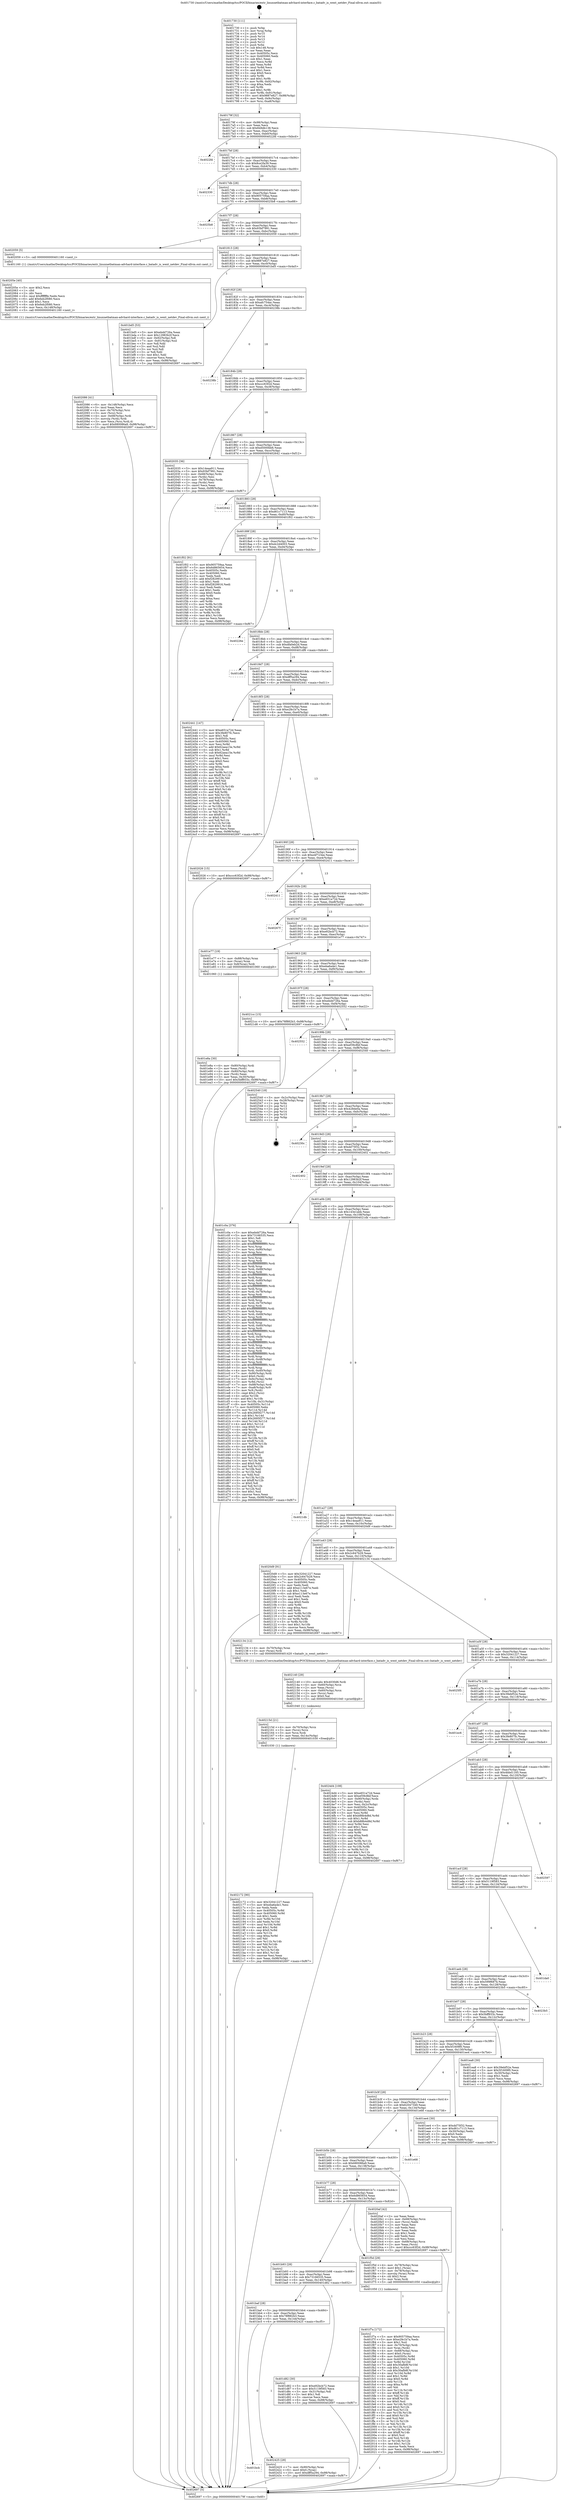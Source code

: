 digraph "0x401730" {
  label = "0x401730 (/mnt/c/Users/mathe/Desktop/tcc/POCII/binaries/extr_linuxnetbatman-advhard-interface.c_batadv_is_wext_netdev_Final-ollvm.out::main(0))"
  labelloc = "t"
  node[shape=record]

  Entry [label="",width=0.3,height=0.3,shape=circle,fillcolor=black,style=filled]
  "0x40179f" [label="{
     0x40179f [32]\l
     | [instrs]\l
     &nbsp;&nbsp;0x40179f \<+6\>: mov -0x98(%rbp),%eax\l
     &nbsp;&nbsp;0x4017a5 \<+2\>: mov %eax,%ecx\l
     &nbsp;&nbsp;0x4017a7 \<+6\>: sub $0x849db138,%ecx\l
     &nbsp;&nbsp;0x4017ad \<+6\>: mov %eax,-0xac(%rbp)\l
     &nbsp;&nbsp;0x4017b3 \<+6\>: mov %ecx,-0xb0(%rbp)\l
     &nbsp;&nbsp;0x4017b9 \<+6\>: je 00000000004022fd \<main+0xbcd\>\l
  }"]
  "0x4022fd" [label="{
     0x4022fd\l
  }", style=dashed]
  "0x4017bf" [label="{
     0x4017bf [28]\l
     | [instrs]\l
     &nbsp;&nbsp;0x4017bf \<+5\>: jmp 00000000004017c4 \<main+0x94\>\l
     &nbsp;&nbsp;0x4017c4 \<+6\>: mov -0xac(%rbp),%eax\l
     &nbsp;&nbsp;0x4017ca \<+5\>: sub $0x8ce2fa39,%eax\l
     &nbsp;&nbsp;0x4017cf \<+6\>: mov %eax,-0xb4(%rbp)\l
     &nbsp;&nbsp;0x4017d5 \<+6\>: je 0000000000402330 \<main+0xc00\>\l
  }"]
  Exit [label="",width=0.3,height=0.3,shape=circle,fillcolor=black,style=filled,peripheries=2]
  "0x402330" [label="{
     0x402330\l
  }", style=dashed]
  "0x4017db" [label="{
     0x4017db [28]\l
     | [instrs]\l
     &nbsp;&nbsp;0x4017db \<+5\>: jmp 00000000004017e0 \<main+0xb0\>\l
     &nbsp;&nbsp;0x4017e0 \<+6\>: mov -0xac(%rbp),%eax\l
     &nbsp;&nbsp;0x4017e6 \<+5\>: sub $0x905759aa,%eax\l
     &nbsp;&nbsp;0x4017eb \<+6\>: mov %eax,-0xb8(%rbp)\l
     &nbsp;&nbsp;0x4017f1 \<+6\>: je 00000000004025b8 \<main+0xe88\>\l
  }"]
  "0x401bcb" [label="{
     0x401bcb\l
  }", style=dashed]
  "0x4025b8" [label="{
     0x4025b8\l
  }", style=dashed]
  "0x4017f7" [label="{
     0x4017f7 [28]\l
     | [instrs]\l
     &nbsp;&nbsp;0x4017f7 \<+5\>: jmp 00000000004017fc \<main+0xcc\>\l
     &nbsp;&nbsp;0x4017fc \<+6\>: mov -0xac(%rbp),%eax\l
     &nbsp;&nbsp;0x401802 \<+5\>: sub $0x93bf7991,%eax\l
     &nbsp;&nbsp;0x401807 \<+6\>: mov %eax,-0xbc(%rbp)\l
     &nbsp;&nbsp;0x40180d \<+6\>: je 0000000000402059 \<main+0x929\>\l
  }"]
  "0x402425" [label="{
     0x402425 [28]\l
     | [instrs]\l
     &nbsp;&nbsp;0x402425 \<+7\>: mov -0x90(%rbp),%rax\l
     &nbsp;&nbsp;0x40242c \<+6\>: movl $0x0,(%rax)\l
     &nbsp;&nbsp;0x402432 \<+10\>: movl $0xdff5a294,-0x98(%rbp)\l
     &nbsp;&nbsp;0x40243c \<+5\>: jmp 0000000000402697 \<main+0xf67\>\l
  }"]
  "0x402059" [label="{
     0x402059 [5]\l
     | [instrs]\l
     &nbsp;&nbsp;0x402059 \<+5\>: call 0000000000401160 \<next_i\>\l
     | [calls]\l
     &nbsp;&nbsp;0x401160 \{1\} (/mnt/c/Users/mathe/Desktop/tcc/POCII/binaries/extr_linuxnetbatman-advhard-interface.c_batadv_is_wext_netdev_Final-ollvm.out::next_i)\l
  }"]
  "0x401813" [label="{
     0x401813 [28]\l
     | [instrs]\l
     &nbsp;&nbsp;0x401813 \<+5\>: jmp 0000000000401818 \<main+0xe8\>\l
     &nbsp;&nbsp;0x401818 \<+6\>: mov -0xac(%rbp),%eax\l
     &nbsp;&nbsp;0x40181e \<+5\>: sub $0x9887e827,%eax\l
     &nbsp;&nbsp;0x401823 \<+6\>: mov %eax,-0xc0(%rbp)\l
     &nbsp;&nbsp;0x401829 \<+6\>: je 0000000000401bd5 \<main+0x4a5\>\l
  }"]
  "0x402172" [label="{
     0x402172 [90]\l
     | [instrs]\l
     &nbsp;&nbsp;0x402172 \<+5\>: mov $0x32041227,%eax\l
     &nbsp;&nbsp;0x402177 \<+5\>: mov $0xeba6a4e1,%esi\l
     &nbsp;&nbsp;0x40217c \<+2\>: xor %edx,%edx\l
     &nbsp;&nbsp;0x40217e \<+8\>: mov 0x40505c,%r8d\l
     &nbsp;&nbsp;0x402186 \<+8\>: mov 0x405060,%r9d\l
     &nbsp;&nbsp;0x40218e \<+3\>: sub $0x1,%edx\l
     &nbsp;&nbsp;0x402191 \<+3\>: mov %r8d,%r10d\l
     &nbsp;&nbsp;0x402194 \<+3\>: add %edx,%r10d\l
     &nbsp;&nbsp;0x402197 \<+4\>: imul %r10d,%r8d\l
     &nbsp;&nbsp;0x40219b \<+4\>: and $0x1,%r8d\l
     &nbsp;&nbsp;0x40219f \<+4\>: cmp $0x0,%r8d\l
     &nbsp;&nbsp;0x4021a3 \<+4\>: sete %r11b\l
     &nbsp;&nbsp;0x4021a7 \<+4\>: cmp $0xa,%r9d\l
     &nbsp;&nbsp;0x4021ab \<+3\>: setl %bl\l
     &nbsp;&nbsp;0x4021ae \<+3\>: mov %r11b,%r14b\l
     &nbsp;&nbsp;0x4021b1 \<+3\>: and %bl,%r14b\l
     &nbsp;&nbsp;0x4021b4 \<+3\>: xor %bl,%r11b\l
     &nbsp;&nbsp;0x4021b7 \<+3\>: or %r11b,%r14b\l
     &nbsp;&nbsp;0x4021ba \<+4\>: test $0x1,%r14b\l
     &nbsp;&nbsp;0x4021be \<+3\>: cmovne %esi,%eax\l
     &nbsp;&nbsp;0x4021c1 \<+6\>: mov %eax,-0x98(%rbp)\l
     &nbsp;&nbsp;0x4021c7 \<+5\>: jmp 0000000000402697 \<main+0xf67\>\l
  }"]
  "0x401bd5" [label="{
     0x401bd5 [53]\l
     | [instrs]\l
     &nbsp;&nbsp;0x401bd5 \<+5\>: mov $0xebdd726a,%eax\l
     &nbsp;&nbsp;0x401bda \<+5\>: mov $0x12983b2f,%ecx\l
     &nbsp;&nbsp;0x401bdf \<+6\>: mov -0x92(%rbp),%dl\l
     &nbsp;&nbsp;0x401be5 \<+7\>: mov -0x91(%rbp),%sil\l
     &nbsp;&nbsp;0x401bec \<+3\>: mov %dl,%dil\l
     &nbsp;&nbsp;0x401bef \<+3\>: and %sil,%dil\l
     &nbsp;&nbsp;0x401bf2 \<+3\>: xor %sil,%dl\l
     &nbsp;&nbsp;0x401bf5 \<+3\>: or %dl,%dil\l
     &nbsp;&nbsp;0x401bf8 \<+4\>: test $0x1,%dil\l
     &nbsp;&nbsp;0x401bfc \<+3\>: cmovne %ecx,%eax\l
     &nbsp;&nbsp;0x401bff \<+6\>: mov %eax,-0x98(%rbp)\l
     &nbsp;&nbsp;0x401c05 \<+5\>: jmp 0000000000402697 \<main+0xf67\>\l
  }"]
  "0x40182f" [label="{
     0x40182f [28]\l
     | [instrs]\l
     &nbsp;&nbsp;0x40182f \<+5\>: jmp 0000000000401834 \<main+0x104\>\l
     &nbsp;&nbsp;0x401834 \<+6\>: mov -0xac(%rbp),%eax\l
     &nbsp;&nbsp;0x40183a \<+5\>: sub $0xafc754ac,%eax\l
     &nbsp;&nbsp;0x40183f \<+6\>: mov %eax,-0xc4(%rbp)\l
     &nbsp;&nbsp;0x401845 \<+6\>: je 000000000040238b \<main+0xc5b\>\l
  }"]
  "0x402697" [label="{
     0x402697 [5]\l
     | [instrs]\l
     &nbsp;&nbsp;0x402697 \<+5\>: jmp 000000000040179f \<main+0x6f\>\l
  }"]
  "0x401730" [label="{
     0x401730 [111]\l
     | [instrs]\l
     &nbsp;&nbsp;0x401730 \<+1\>: push %rbp\l
     &nbsp;&nbsp;0x401731 \<+3\>: mov %rsp,%rbp\l
     &nbsp;&nbsp;0x401734 \<+2\>: push %r15\l
     &nbsp;&nbsp;0x401736 \<+2\>: push %r14\l
     &nbsp;&nbsp;0x401738 \<+2\>: push %r13\l
     &nbsp;&nbsp;0x40173a \<+2\>: push %r12\l
     &nbsp;&nbsp;0x40173c \<+1\>: push %rbx\l
     &nbsp;&nbsp;0x40173d \<+7\>: sub $0x148,%rsp\l
     &nbsp;&nbsp;0x401744 \<+2\>: xor %eax,%eax\l
     &nbsp;&nbsp;0x401746 \<+7\>: mov 0x40505c,%ecx\l
     &nbsp;&nbsp;0x40174d \<+7\>: mov 0x405060,%edx\l
     &nbsp;&nbsp;0x401754 \<+3\>: sub $0x1,%eax\l
     &nbsp;&nbsp;0x401757 \<+3\>: mov %ecx,%r8d\l
     &nbsp;&nbsp;0x40175a \<+3\>: add %eax,%r8d\l
     &nbsp;&nbsp;0x40175d \<+4\>: imul %r8d,%ecx\l
     &nbsp;&nbsp;0x401761 \<+3\>: and $0x1,%ecx\l
     &nbsp;&nbsp;0x401764 \<+3\>: cmp $0x0,%ecx\l
     &nbsp;&nbsp;0x401767 \<+4\>: sete %r9b\l
     &nbsp;&nbsp;0x40176b \<+4\>: and $0x1,%r9b\l
     &nbsp;&nbsp;0x40176f \<+7\>: mov %r9b,-0x92(%rbp)\l
     &nbsp;&nbsp;0x401776 \<+3\>: cmp $0xa,%edx\l
     &nbsp;&nbsp;0x401779 \<+4\>: setl %r9b\l
     &nbsp;&nbsp;0x40177d \<+4\>: and $0x1,%r9b\l
     &nbsp;&nbsp;0x401781 \<+7\>: mov %r9b,-0x91(%rbp)\l
     &nbsp;&nbsp;0x401788 \<+10\>: movl $0x9887e827,-0x98(%rbp)\l
     &nbsp;&nbsp;0x401792 \<+6\>: mov %edi,-0x9c(%rbp)\l
     &nbsp;&nbsp;0x401798 \<+7\>: mov %rsi,-0xa8(%rbp)\l
  }"]
  "0x40215d" [label="{
     0x40215d [21]\l
     | [instrs]\l
     &nbsp;&nbsp;0x40215d \<+4\>: mov -0x70(%rbp),%rcx\l
     &nbsp;&nbsp;0x402161 \<+3\>: mov (%rcx),%rcx\l
     &nbsp;&nbsp;0x402164 \<+3\>: mov %rcx,%rdi\l
     &nbsp;&nbsp;0x402167 \<+6\>: mov %eax,-0x14c(%rbp)\l
     &nbsp;&nbsp;0x40216d \<+5\>: call 0000000000401030 \<free@plt\>\l
     | [calls]\l
     &nbsp;&nbsp;0x401030 \{1\} (unknown)\l
  }"]
  "0x40238b" [label="{
     0x40238b\l
  }", style=dashed]
  "0x40184b" [label="{
     0x40184b [28]\l
     | [instrs]\l
     &nbsp;&nbsp;0x40184b \<+5\>: jmp 0000000000401850 \<main+0x120\>\l
     &nbsp;&nbsp;0x401850 \<+6\>: mov -0xac(%rbp),%eax\l
     &nbsp;&nbsp;0x401856 \<+5\>: sub $0xccc63f2d,%eax\l
     &nbsp;&nbsp;0x40185b \<+6\>: mov %eax,-0xc8(%rbp)\l
     &nbsp;&nbsp;0x401861 \<+6\>: je 0000000000402035 \<main+0x905\>\l
  }"]
  "0x402140" [label="{
     0x402140 [29]\l
     | [instrs]\l
     &nbsp;&nbsp;0x402140 \<+10\>: movabs $0x4030d6,%rdi\l
     &nbsp;&nbsp;0x40214a \<+4\>: mov -0x60(%rbp),%rcx\l
     &nbsp;&nbsp;0x40214e \<+2\>: mov %eax,(%rcx)\l
     &nbsp;&nbsp;0x402150 \<+4\>: mov -0x60(%rbp),%rcx\l
     &nbsp;&nbsp;0x402154 \<+2\>: mov (%rcx),%esi\l
     &nbsp;&nbsp;0x402156 \<+2\>: mov $0x0,%al\l
     &nbsp;&nbsp;0x402158 \<+5\>: call 0000000000401040 \<printf@plt\>\l
     | [calls]\l
     &nbsp;&nbsp;0x401040 \{1\} (unknown)\l
  }"]
  "0x402035" [label="{
     0x402035 [36]\l
     | [instrs]\l
     &nbsp;&nbsp;0x402035 \<+5\>: mov $0x14eaa911,%eax\l
     &nbsp;&nbsp;0x40203a \<+5\>: mov $0x93bf7991,%ecx\l
     &nbsp;&nbsp;0x40203f \<+4\>: mov -0x68(%rbp),%rdx\l
     &nbsp;&nbsp;0x402043 \<+2\>: mov (%rdx),%esi\l
     &nbsp;&nbsp;0x402045 \<+4\>: mov -0x78(%rbp),%rdx\l
     &nbsp;&nbsp;0x402049 \<+2\>: cmp (%rdx),%esi\l
     &nbsp;&nbsp;0x40204b \<+3\>: cmovl %ecx,%eax\l
     &nbsp;&nbsp;0x40204e \<+6\>: mov %eax,-0x98(%rbp)\l
     &nbsp;&nbsp;0x402054 \<+5\>: jmp 0000000000402697 \<main+0xf67\>\l
  }"]
  "0x401867" [label="{
     0x401867 [28]\l
     | [instrs]\l
     &nbsp;&nbsp;0x401867 \<+5\>: jmp 000000000040186c \<main+0x13c\>\l
     &nbsp;&nbsp;0x40186c \<+6\>: mov -0xac(%rbp),%eax\l
     &nbsp;&nbsp;0x401872 \<+5\>: sub $0xd5000bb6,%eax\l
     &nbsp;&nbsp;0x401877 \<+6\>: mov %eax,-0xcc(%rbp)\l
     &nbsp;&nbsp;0x40187d \<+6\>: je 0000000000402642 \<main+0xf12\>\l
  }"]
  "0x402086" [label="{
     0x402086 [41]\l
     | [instrs]\l
     &nbsp;&nbsp;0x402086 \<+6\>: mov -0x148(%rbp),%ecx\l
     &nbsp;&nbsp;0x40208c \<+3\>: imul %eax,%ecx\l
     &nbsp;&nbsp;0x40208f \<+4\>: mov -0x70(%rbp),%rsi\l
     &nbsp;&nbsp;0x402093 \<+3\>: mov (%rsi),%rsi\l
     &nbsp;&nbsp;0x402096 \<+4\>: mov -0x68(%rbp),%rdi\l
     &nbsp;&nbsp;0x40209a \<+3\>: movslq (%rdi),%rdi\l
     &nbsp;&nbsp;0x40209d \<+3\>: mov %ecx,(%rsi,%rdi,4)\l
     &nbsp;&nbsp;0x4020a0 \<+10\>: movl $0x680086a9,-0x98(%rbp)\l
     &nbsp;&nbsp;0x4020aa \<+5\>: jmp 0000000000402697 \<main+0xf67\>\l
  }"]
  "0x402642" [label="{
     0x402642\l
  }", style=dashed]
  "0x401883" [label="{
     0x401883 [28]\l
     | [instrs]\l
     &nbsp;&nbsp;0x401883 \<+5\>: jmp 0000000000401888 \<main+0x158\>\l
     &nbsp;&nbsp;0x401888 \<+6\>: mov -0xac(%rbp),%eax\l
     &nbsp;&nbsp;0x40188e \<+5\>: sub $0xd61c7113,%eax\l
     &nbsp;&nbsp;0x401893 \<+6\>: mov %eax,-0xd0(%rbp)\l
     &nbsp;&nbsp;0x401899 \<+6\>: je 0000000000401f02 \<main+0x7d2\>\l
  }"]
  "0x40205e" [label="{
     0x40205e [40]\l
     | [instrs]\l
     &nbsp;&nbsp;0x40205e \<+5\>: mov $0x2,%ecx\l
     &nbsp;&nbsp;0x402063 \<+1\>: cltd\l
     &nbsp;&nbsp;0x402064 \<+2\>: idiv %ecx\l
     &nbsp;&nbsp;0x402066 \<+6\>: imul $0xfffffffe,%edx,%ecx\l
     &nbsp;&nbsp;0x40206c \<+6\>: add $0x6eb2f080,%ecx\l
     &nbsp;&nbsp;0x402072 \<+3\>: add $0x1,%ecx\l
     &nbsp;&nbsp;0x402075 \<+6\>: sub $0x6eb2f080,%ecx\l
     &nbsp;&nbsp;0x40207b \<+6\>: mov %ecx,-0x148(%rbp)\l
     &nbsp;&nbsp;0x402081 \<+5\>: call 0000000000401160 \<next_i\>\l
     | [calls]\l
     &nbsp;&nbsp;0x401160 \{1\} (/mnt/c/Users/mathe/Desktop/tcc/POCII/binaries/extr_linuxnetbatman-advhard-interface.c_batadv_is_wext_netdev_Final-ollvm.out::next_i)\l
  }"]
  "0x401f02" [label="{
     0x401f02 [91]\l
     | [instrs]\l
     &nbsp;&nbsp;0x401f02 \<+5\>: mov $0x905759aa,%eax\l
     &nbsp;&nbsp;0x401f07 \<+5\>: mov $0x6d865654,%ecx\l
     &nbsp;&nbsp;0x401f0c \<+7\>: mov 0x40505c,%edx\l
     &nbsp;&nbsp;0x401f13 \<+7\>: mov 0x405060,%esi\l
     &nbsp;&nbsp;0x401f1a \<+2\>: mov %edx,%edi\l
     &nbsp;&nbsp;0x401f1c \<+6\>: add $0xf2829916,%edi\l
     &nbsp;&nbsp;0x401f22 \<+3\>: sub $0x1,%edi\l
     &nbsp;&nbsp;0x401f25 \<+6\>: sub $0xf2829916,%edi\l
     &nbsp;&nbsp;0x401f2b \<+3\>: imul %edi,%edx\l
     &nbsp;&nbsp;0x401f2e \<+3\>: and $0x1,%edx\l
     &nbsp;&nbsp;0x401f31 \<+3\>: cmp $0x0,%edx\l
     &nbsp;&nbsp;0x401f34 \<+4\>: sete %r8b\l
     &nbsp;&nbsp;0x401f38 \<+3\>: cmp $0xa,%esi\l
     &nbsp;&nbsp;0x401f3b \<+4\>: setl %r9b\l
     &nbsp;&nbsp;0x401f3f \<+3\>: mov %r8b,%r10b\l
     &nbsp;&nbsp;0x401f42 \<+3\>: and %r9b,%r10b\l
     &nbsp;&nbsp;0x401f45 \<+3\>: xor %r9b,%r8b\l
     &nbsp;&nbsp;0x401f48 \<+3\>: or %r8b,%r10b\l
     &nbsp;&nbsp;0x401f4b \<+4\>: test $0x1,%r10b\l
     &nbsp;&nbsp;0x401f4f \<+3\>: cmovne %ecx,%eax\l
     &nbsp;&nbsp;0x401f52 \<+6\>: mov %eax,-0x98(%rbp)\l
     &nbsp;&nbsp;0x401f58 \<+5\>: jmp 0000000000402697 \<main+0xf67\>\l
  }"]
  "0x40189f" [label="{
     0x40189f [28]\l
     | [instrs]\l
     &nbsp;&nbsp;0x40189f \<+5\>: jmp 00000000004018a4 \<main+0x174\>\l
     &nbsp;&nbsp;0x4018a4 \<+6\>: mov -0xac(%rbp),%eax\l
     &nbsp;&nbsp;0x4018aa \<+5\>: sub $0xdc2d4003,%eax\l
     &nbsp;&nbsp;0x4018af \<+6\>: mov %eax,-0xd4(%rbp)\l
     &nbsp;&nbsp;0x4018b5 \<+6\>: je 000000000040226e \<main+0xb3e\>\l
  }"]
  "0x401f7a" [label="{
     0x401f7a [172]\l
     | [instrs]\l
     &nbsp;&nbsp;0x401f7a \<+5\>: mov $0x905759aa,%ecx\l
     &nbsp;&nbsp;0x401f7f \<+5\>: mov $0xe2fe1b7a,%edx\l
     &nbsp;&nbsp;0x401f84 \<+3\>: mov $0x1,%sil\l
     &nbsp;&nbsp;0x401f87 \<+4\>: mov -0x70(%rbp),%rdi\l
     &nbsp;&nbsp;0x401f8b \<+3\>: mov %rax,(%rdi)\l
     &nbsp;&nbsp;0x401f8e \<+4\>: mov -0x68(%rbp),%rax\l
     &nbsp;&nbsp;0x401f92 \<+6\>: movl $0x0,(%rax)\l
     &nbsp;&nbsp;0x401f98 \<+8\>: mov 0x40505c,%r8d\l
     &nbsp;&nbsp;0x401fa0 \<+8\>: mov 0x405060,%r9d\l
     &nbsp;&nbsp;0x401fa8 \<+3\>: mov %r8d,%r10d\l
     &nbsp;&nbsp;0x401fab \<+7\>: add $0x30afb8f,%r10d\l
     &nbsp;&nbsp;0x401fb2 \<+4\>: sub $0x1,%r10d\l
     &nbsp;&nbsp;0x401fb6 \<+7\>: sub $0x30afb8f,%r10d\l
     &nbsp;&nbsp;0x401fbd \<+4\>: imul %r10d,%r8d\l
     &nbsp;&nbsp;0x401fc1 \<+4\>: and $0x1,%r8d\l
     &nbsp;&nbsp;0x401fc5 \<+4\>: cmp $0x0,%r8d\l
     &nbsp;&nbsp;0x401fc9 \<+4\>: sete %r11b\l
     &nbsp;&nbsp;0x401fcd \<+4\>: cmp $0xa,%r9d\l
     &nbsp;&nbsp;0x401fd1 \<+3\>: setl %bl\l
     &nbsp;&nbsp;0x401fd4 \<+3\>: mov %r11b,%r14b\l
     &nbsp;&nbsp;0x401fd7 \<+4\>: xor $0xff,%r14b\l
     &nbsp;&nbsp;0x401fdb \<+3\>: mov %bl,%r15b\l
     &nbsp;&nbsp;0x401fde \<+4\>: xor $0xff,%r15b\l
     &nbsp;&nbsp;0x401fe2 \<+4\>: xor $0x0,%sil\l
     &nbsp;&nbsp;0x401fe6 \<+3\>: mov %r14b,%r12b\l
     &nbsp;&nbsp;0x401fe9 \<+4\>: and $0x0,%r12b\l
     &nbsp;&nbsp;0x401fed \<+3\>: and %sil,%r11b\l
     &nbsp;&nbsp;0x401ff0 \<+3\>: mov %r15b,%r13b\l
     &nbsp;&nbsp;0x401ff3 \<+4\>: and $0x0,%r13b\l
     &nbsp;&nbsp;0x401ff7 \<+3\>: and %sil,%bl\l
     &nbsp;&nbsp;0x401ffa \<+3\>: or %r11b,%r12b\l
     &nbsp;&nbsp;0x401ffd \<+3\>: or %bl,%r13b\l
     &nbsp;&nbsp;0x402000 \<+3\>: xor %r13b,%r12b\l
     &nbsp;&nbsp;0x402003 \<+3\>: or %r15b,%r14b\l
     &nbsp;&nbsp;0x402006 \<+4\>: xor $0xff,%r14b\l
     &nbsp;&nbsp;0x40200a \<+4\>: or $0x0,%sil\l
     &nbsp;&nbsp;0x40200e \<+3\>: and %sil,%r14b\l
     &nbsp;&nbsp;0x402011 \<+3\>: or %r14b,%r12b\l
     &nbsp;&nbsp;0x402014 \<+4\>: test $0x1,%r12b\l
     &nbsp;&nbsp;0x402018 \<+3\>: cmovne %edx,%ecx\l
     &nbsp;&nbsp;0x40201b \<+6\>: mov %ecx,-0x98(%rbp)\l
     &nbsp;&nbsp;0x402021 \<+5\>: jmp 0000000000402697 \<main+0xf67\>\l
  }"]
  "0x40226e" [label="{
     0x40226e\l
  }", style=dashed]
  "0x4018bb" [label="{
     0x4018bb [28]\l
     | [instrs]\l
     &nbsp;&nbsp;0x4018bb \<+5\>: jmp 00000000004018c0 \<main+0x190\>\l
     &nbsp;&nbsp;0x4018c0 \<+6\>: mov -0xac(%rbp),%eax\l
     &nbsp;&nbsp;0x4018c6 \<+5\>: sub $0xdfa0eb2d,%eax\l
     &nbsp;&nbsp;0x4018cb \<+6\>: mov %eax,-0xd8(%rbp)\l
     &nbsp;&nbsp;0x4018d1 \<+6\>: je 0000000000401df6 \<main+0x6c6\>\l
  }"]
  "0x401e8a" [label="{
     0x401e8a [30]\l
     | [instrs]\l
     &nbsp;&nbsp;0x401e8a \<+4\>: mov -0x80(%rbp),%rdi\l
     &nbsp;&nbsp;0x401e8e \<+2\>: mov %eax,(%rdi)\l
     &nbsp;&nbsp;0x401e90 \<+4\>: mov -0x80(%rbp),%rdi\l
     &nbsp;&nbsp;0x401e94 \<+2\>: mov (%rdi),%eax\l
     &nbsp;&nbsp;0x401e96 \<+3\>: mov %eax,-0x30(%rbp)\l
     &nbsp;&nbsp;0x401e99 \<+10\>: movl $0x5bff933c,-0x98(%rbp)\l
     &nbsp;&nbsp;0x401ea3 \<+5\>: jmp 0000000000402697 \<main+0xf67\>\l
  }"]
  "0x401df6" [label="{
     0x401df6\l
  }", style=dashed]
  "0x4018d7" [label="{
     0x4018d7 [28]\l
     | [instrs]\l
     &nbsp;&nbsp;0x4018d7 \<+5\>: jmp 00000000004018dc \<main+0x1ac\>\l
     &nbsp;&nbsp;0x4018dc \<+6\>: mov -0xac(%rbp),%eax\l
     &nbsp;&nbsp;0x4018e2 \<+5\>: sub $0xdff5a294,%eax\l
     &nbsp;&nbsp;0x4018e7 \<+6\>: mov %eax,-0xdc(%rbp)\l
     &nbsp;&nbsp;0x4018ed \<+6\>: je 0000000000402441 \<main+0xd11\>\l
  }"]
  "0x401baf" [label="{
     0x401baf [28]\l
     | [instrs]\l
     &nbsp;&nbsp;0x401baf \<+5\>: jmp 0000000000401bb4 \<main+0x484\>\l
     &nbsp;&nbsp;0x401bb4 \<+6\>: mov -0xac(%rbp),%eax\l
     &nbsp;&nbsp;0x401bba \<+5\>: sub $0x78f882b3,%eax\l
     &nbsp;&nbsp;0x401bbf \<+6\>: mov %eax,-0x144(%rbp)\l
     &nbsp;&nbsp;0x401bc5 \<+6\>: je 0000000000402425 \<main+0xcf5\>\l
  }"]
  "0x402441" [label="{
     0x402441 [147]\l
     | [instrs]\l
     &nbsp;&nbsp;0x402441 \<+5\>: mov $0xe651a72d,%eax\l
     &nbsp;&nbsp;0x402446 \<+5\>: mov $0x3fe807fc,%ecx\l
     &nbsp;&nbsp;0x40244b \<+2\>: mov $0x1,%dl\l
     &nbsp;&nbsp;0x40244d \<+7\>: mov 0x40505c,%esi\l
     &nbsp;&nbsp;0x402454 \<+7\>: mov 0x405060,%edi\l
     &nbsp;&nbsp;0x40245b \<+3\>: mov %esi,%r8d\l
     &nbsp;&nbsp;0x40245e \<+7\>: add $0x62aea15e,%r8d\l
     &nbsp;&nbsp;0x402465 \<+4\>: sub $0x1,%r8d\l
     &nbsp;&nbsp;0x402469 \<+7\>: sub $0x62aea15e,%r8d\l
     &nbsp;&nbsp;0x402470 \<+4\>: imul %r8d,%esi\l
     &nbsp;&nbsp;0x402474 \<+3\>: and $0x1,%esi\l
     &nbsp;&nbsp;0x402477 \<+3\>: cmp $0x0,%esi\l
     &nbsp;&nbsp;0x40247a \<+4\>: sete %r9b\l
     &nbsp;&nbsp;0x40247e \<+3\>: cmp $0xa,%edi\l
     &nbsp;&nbsp;0x402481 \<+4\>: setl %r10b\l
     &nbsp;&nbsp;0x402485 \<+3\>: mov %r9b,%r11b\l
     &nbsp;&nbsp;0x402488 \<+4\>: xor $0xff,%r11b\l
     &nbsp;&nbsp;0x40248c \<+3\>: mov %r10b,%bl\l
     &nbsp;&nbsp;0x40248f \<+3\>: xor $0xff,%bl\l
     &nbsp;&nbsp;0x402492 \<+3\>: xor $0x0,%dl\l
     &nbsp;&nbsp;0x402495 \<+3\>: mov %r11b,%r14b\l
     &nbsp;&nbsp;0x402498 \<+4\>: and $0x0,%r14b\l
     &nbsp;&nbsp;0x40249c \<+3\>: and %dl,%r9b\l
     &nbsp;&nbsp;0x40249f \<+3\>: mov %bl,%r15b\l
     &nbsp;&nbsp;0x4024a2 \<+4\>: and $0x0,%r15b\l
     &nbsp;&nbsp;0x4024a6 \<+3\>: and %dl,%r10b\l
     &nbsp;&nbsp;0x4024a9 \<+3\>: or %r9b,%r14b\l
     &nbsp;&nbsp;0x4024ac \<+3\>: or %r10b,%r15b\l
     &nbsp;&nbsp;0x4024af \<+3\>: xor %r15b,%r14b\l
     &nbsp;&nbsp;0x4024b2 \<+3\>: or %bl,%r11b\l
     &nbsp;&nbsp;0x4024b5 \<+4\>: xor $0xff,%r11b\l
     &nbsp;&nbsp;0x4024b9 \<+3\>: or $0x0,%dl\l
     &nbsp;&nbsp;0x4024bc \<+3\>: and %dl,%r11b\l
     &nbsp;&nbsp;0x4024bf \<+3\>: or %r11b,%r14b\l
     &nbsp;&nbsp;0x4024c2 \<+4\>: test $0x1,%r14b\l
     &nbsp;&nbsp;0x4024c6 \<+3\>: cmovne %ecx,%eax\l
     &nbsp;&nbsp;0x4024c9 \<+6\>: mov %eax,-0x98(%rbp)\l
     &nbsp;&nbsp;0x4024cf \<+5\>: jmp 0000000000402697 \<main+0xf67\>\l
  }"]
  "0x4018f3" [label="{
     0x4018f3 [28]\l
     | [instrs]\l
     &nbsp;&nbsp;0x4018f3 \<+5\>: jmp 00000000004018f8 \<main+0x1c8\>\l
     &nbsp;&nbsp;0x4018f8 \<+6\>: mov -0xac(%rbp),%eax\l
     &nbsp;&nbsp;0x4018fe \<+5\>: sub $0xe2fe1b7a,%eax\l
     &nbsp;&nbsp;0x401903 \<+6\>: mov %eax,-0xe0(%rbp)\l
     &nbsp;&nbsp;0x401909 \<+6\>: je 0000000000402026 \<main+0x8f6\>\l
  }"]
  "0x401d82" [label="{
     0x401d82 [30]\l
     | [instrs]\l
     &nbsp;&nbsp;0x401d82 \<+5\>: mov $0xe92bcb72,%eax\l
     &nbsp;&nbsp;0x401d87 \<+5\>: mov $0x5119f583,%ecx\l
     &nbsp;&nbsp;0x401d8c \<+3\>: mov -0x31(%rbp),%dl\l
     &nbsp;&nbsp;0x401d8f \<+3\>: test $0x1,%dl\l
     &nbsp;&nbsp;0x401d92 \<+3\>: cmovne %ecx,%eax\l
     &nbsp;&nbsp;0x401d95 \<+6\>: mov %eax,-0x98(%rbp)\l
     &nbsp;&nbsp;0x401d9b \<+5\>: jmp 0000000000402697 \<main+0xf67\>\l
  }"]
  "0x402026" [label="{
     0x402026 [15]\l
     | [instrs]\l
     &nbsp;&nbsp;0x402026 \<+10\>: movl $0xccc63f2d,-0x98(%rbp)\l
     &nbsp;&nbsp;0x402030 \<+5\>: jmp 0000000000402697 \<main+0xf67\>\l
  }"]
  "0x40190f" [label="{
     0x40190f [28]\l
     | [instrs]\l
     &nbsp;&nbsp;0x40190f \<+5\>: jmp 0000000000401914 \<main+0x1e4\>\l
     &nbsp;&nbsp;0x401914 \<+6\>: mov -0xac(%rbp),%eax\l
     &nbsp;&nbsp;0x40191a \<+5\>: sub $0xe4f723ee,%eax\l
     &nbsp;&nbsp;0x40191f \<+6\>: mov %eax,-0xe4(%rbp)\l
     &nbsp;&nbsp;0x401925 \<+6\>: je 0000000000402411 \<main+0xce1\>\l
  }"]
  "0x401b93" [label="{
     0x401b93 [28]\l
     | [instrs]\l
     &nbsp;&nbsp;0x401b93 \<+5\>: jmp 0000000000401b98 \<main+0x468\>\l
     &nbsp;&nbsp;0x401b98 \<+6\>: mov -0xac(%rbp),%eax\l
     &nbsp;&nbsp;0x401b9e \<+5\>: sub $0x73166535,%eax\l
     &nbsp;&nbsp;0x401ba3 \<+6\>: mov %eax,-0x140(%rbp)\l
     &nbsp;&nbsp;0x401ba9 \<+6\>: je 0000000000401d82 \<main+0x652\>\l
  }"]
  "0x402411" [label="{
     0x402411\l
  }", style=dashed]
  "0x40192b" [label="{
     0x40192b [28]\l
     | [instrs]\l
     &nbsp;&nbsp;0x40192b \<+5\>: jmp 0000000000401930 \<main+0x200\>\l
     &nbsp;&nbsp;0x401930 \<+6\>: mov -0xac(%rbp),%eax\l
     &nbsp;&nbsp;0x401936 \<+5\>: sub $0xe651a72d,%eax\l
     &nbsp;&nbsp;0x40193b \<+6\>: mov %eax,-0xe8(%rbp)\l
     &nbsp;&nbsp;0x401941 \<+6\>: je 000000000040267f \<main+0xf4f\>\l
  }"]
  "0x401f5d" [label="{
     0x401f5d [29]\l
     | [instrs]\l
     &nbsp;&nbsp;0x401f5d \<+4\>: mov -0x78(%rbp),%rax\l
     &nbsp;&nbsp;0x401f61 \<+6\>: movl $0x1,(%rax)\l
     &nbsp;&nbsp;0x401f67 \<+4\>: mov -0x78(%rbp),%rax\l
     &nbsp;&nbsp;0x401f6b \<+3\>: movslq (%rax),%rax\l
     &nbsp;&nbsp;0x401f6e \<+4\>: shl $0x2,%rax\l
     &nbsp;&nbsp;0x401f72 \<+3\>: mov %rax,%rdi\l
     &nbsp;&nbsp;0x401f75 \<+5\>: call 0000000000401050 \<malloc@plt\>\l
     | [calls]\l
     &nbsp;&nbsp;0x401050 \{1\} (unknown)\l
  }"]
  "0x40267f" [label="{
     0x40267f\l
  }", style=dashed]
  "0x401947" [label="{
     0x401947 [28]\l
     | [instrs]\l
     &nbsp;&nbsp;0x401947 \<+5\>: jmp 000000000040194c \<main+0x21c\>\l
     &nbsp;&nbsp;0x40194c \<+6\>: mov -0xac(%rbp),%eax\l
     &nbsp;&nbsp;0x401952 \<+5\>: sub $0xe92bcb72,%eax\l
     &nbsp;&nbsp;0x401957 \<+6\>: mov %eax,-0xec(%rbp)\l
     &nbsp;&nbsp;0x40195d \<+6\>: je 0000000000401e77 \<main+0x747\>\l
  }"]
  "0x401b77" [label="{
     0x401b77 [28]\l
     | [instrs]\l
     &nbsp;&nbsp;0x401b77 \<+5\>: jmp 0000000000401b7c \<main+0x44c\>\l
     &nbsp;&nbsp;0x401b7c \<+6\>: mov -0xac(%rbp),%eax\l
     &nbsp;&nbsp;0x401b82 \<+5\>: sub $0x6d865654,%eax\l
     &nbsp;&nbsp;0x401b87 \<+6\>: mov %eax,-0x13c(%rbp)\l
     &nbsp;&nbsp;0x401b8d \<+6\>: je 0000000000401f5d \<main+0x82d\>\l
  }"]
  "0x401e77" [label="{
     0x401e77 [19]\l
     | [instrs]\l
     &nbsp;&nbsp;0x401e77 \<+7\>: mov -0x88(%rbp),%rax\l
     &nbsp;&nbsp;0x401e7e \<+3\>: mov (%rax),%rax\l
     &nbsp;&nbsp;0x401e81 \<+4\>: mov 0x8(%rax),%rdi\l
     &nbsp;&nbsp;0x401e85 \<+5\>: call 0000000000401060 \<atoi@plt\>\l
     | [calls]\l
     &nbsp;&nbsp;0x401060 \{1\} (unknown)\l
  }"]
  "0x401963" [label="{
     0x401963 [28]\l
     | [instrs]\l
     &nbsp;&nbsp;0x401963 \<+5\>: jmp 0000000000401968 \<main+0x238\>\l
     &nbsp;&nbsp;0x401968 \<+6\>: mov -0xac(%rbp),%eax\l
     &nbsp;&nbsp;0x40196e \<+5\>: sub $0xeba6a4e1,%eax\l
     &nbsp;&nbsp;0x401973 \<+6\>: mov %eax,-0xf0(%rbp)\l
     &nbsp;&nbsp;0x401979 \<+6\>: je 00000000004021cc \<main+0xa9c\>\l
  }"]
  "0x4020af" [label="{
     0x4020af [42]\l
     | [instrs]\l
     &nbsp;&nbsp;0x4020af \<+2\>: xor %eax,%eax\l
     &nbsp;&nbsp;0x4020b1 \<+4\>: mov -0x68(%rbp),%rcx\l
     &nbsp;&nbsp;0x4020b5 \<+2\>: mov (%rcx),%edx\l
     &nbsp;&nbsp;0x4020b7 \<+2\>: mov %eax,%esi\l
     &nbsp;&nbsp;0x4020b9 \<+2\>: sub %edx,%esi\l
     &nbsp;&nbsp;0x4020bb \<+2\>: mov %eax,%edx\l
     &nbsp;&nbsp;0x4020bd \<+3\>: sub $0x1,%edx\l
     &nbsp;&nbsp;0x4020c0 \<+2\>: add %edx,%esi\l
     &nbsp;&nbsp;0x4020c2 \<+2\>: sub %esi,%eax\l
     &nbsp;&nbsp;0x4020c4 \<+4\>: mov -0x68(%rbp),%rcx\l
     &nbsp;&nbsp;0x4020c8 \<+2\>: mov %eax,(%rcx)\l
     &nbsp;&nbsp;0x4020ca \<+10\>: movl $0xccc63f2d,-0x98(%rbp)\l
     &nbsp;&nbsp;0x4020d4 \<+5\>: jmp 0000000000402697 \<main+0xf67\>\l
  }"]
  "0x4021cc" [label="{
     0x4021cc [15]\l
     | [instrs]\l
     &nbsp;&nbsp;0x4021cc \<+10\>: movl $0x78f882b3,-0x98(%rbp)\l
     &nbsp;&nbsp;0x4021d6 \<+5\>: jmp 0000000000402697 \<main+0xf67\>\l
  }"]
  "0x40197f" [label="{
     0x40197f [28]\l
     | [instrs]\l
     &nbsp;&nbsp;0x40197f \<+5\>: jmp 0000000000401984 \<main+0x254\>\l
     &nbsp;&nbsp;0x401984 \<+6\>: mov -0xac(%rbp),%eax\l
     &nbsp;&nbsp;0x40198a \<+5\>: sub $0xebdd726a,%eax\l
     &nbsp;&nbsp;0x40198f \<+6\>: mov %eax,-0xf4(%rbp)\l
     &nbsp;&nbsp;0x401995 \<+6\>: je 0000000000402552 \<main+0xe22\>\l
  }"]
  "0x401b5b" [label="{
     0x401b5b [28]\l
     | [instrs]\l
     &nbsp;&nbsp;0x401b5b \<+5\>: jmp 0000000000401b60 \<main+0x430\>\l
     &nbsp;&nbsp;0x401b60 \<+6\>: mov -0xac(%rbp),%eax\l
     &nbsp;&nbsp;0x401b66 \<+5\>: sub $0x680086a9,%eax\l
     &nbsp;&nbsp;0x401b6b \<+6\>: mov %eax,-0x138(%rbp)\l
     &nbsp;&nbsp;0x401b71 \<+6\>: je 00000000004020af \<main+0x97f\>\l
  }"]
  "0x402552" [label="{
     0x402552\l
  }", style=dashed]
  "0x40199b" [label="{
     0x40199b [28]\l
     | [instrs]\l
     &nbsp;&nbsp;0x40199b \<+5\>: jmp 00000000004019a0 \<main+0x270\>\l
     &nbsp;&nbsp;0x4019a0 \<+6\>: mov -0xac(%rbp),%eax\l
     &nbsp;&nbsp;0x4019a6 \<+5\>: sub $0xef39c8bf,%eax\l
     &nbsp;&nbsp;0x4019ab \<+6\>: mov %eax,-0xf8(%rbp)\l
     &nbsp;&nbsp;0x4019b1 \<+6\>: je 0000000000402540 \<main+0xe10\>\l
  }"]
  "0x401e68" [label="{
     0x401e68\l
  }", style=dashed]
  "0x402540" [label="{
     0x402540 [18]\l
     | [instrs]\l
     &nbsp;&nbsp;0x402540 \<+3\>: mov -0x2c(%rbp),%eax\l
     &nbsp;&nbsp;0x402543 \<+4\>: lea -0x28(%rbp),%rsp\l
     &nbsp;&nbsp;0x402547 \<+1\>: pop %rbx\l
     &nbsp;&nbsp;0x402548 \<+2\>: pop %r12\l
     &nbsp;&nbsp;0x40254a \<+2\>: pop %r13\l
     &nbsp;&nbsp;0x40254c \<+2\>: pop %r14\l
     &nbsp;&nbsp;0x40254e \<+2\>: pop %r15\l
     &nbsp;&nbsp;0x402550 \<+1\>: pop %rbp\l
     &nbsp;&nbsp;0x402551 \<+1\>: ret\l
  }"]
  "0x4019b7" [label="{
     0x4019b7 [28]\l
     | [instrs]\l
     &nbsp;&nbsp;0x4019b7 \<+5\>: jmp 00000000004019bc \<main+0x28c\>\l
     &nbsp;&nbsp;0x4019bc \<+6\>: mov -0xac(%rbp),%eax\l
     &nbsp;&nbsp;0x4019c2 \<+5\>: sub $0x428de0a,%eax\l
     &nbsp;&nbsp;0x4019c7 \<+6\>: mov %eax,-0xfc(%rbp)\l
     &nbsp;&nbsp;0x4019cd \<+6\>: je 000000000040230c \<main+0xbdc\>\l
  }"]
  "0x401b3f" [label="{
     0x401b3f [28]\l
     | [instrs]\l
     &nbsp;&nbsp;0x401b3f \<+5\>: jmp 0000000000401b44 \<main+0x414\>\l
     &nbsp;&nbsp;0x401b44 \<+6\>: mov -0xac(%rbp),%eax\l
     &nbsp;&nbsp;0x401b4a \<+5\>: sub $0x62047349,%eax\l
     &nbsp;&nbsp;0x401b4f \<+6\>: mov %eax,-0x134(%rbp)\l
     &nbsp;&nbsp;0x401b55 \<+6\>: je 0000000000401e68 \<main+0x738\>\l
  }"]
  "0x40230c" [label="{
     0x40230c\l
  }", style=dashed]
  "0x4019d3" [label="{
     0x4019d3 [28]\l
     | [instrs]\l
     &nbsp;&nbsp;0x4019d3 \<+5\>: jmp 00000000004019d8 \<main+0x2a8\>\l
     &nbsp;&nbsp;0x4019d8 \<+6\>: mov -0xac(%rbp),%eax\l
     &nbsp;&nbsp;0x4019de \<+5\>: sub $0xdd75f32,%eax\l
     &nbsp;&nbsp;0x4019e3 \<+6\>: mov %eax,-0x100(%rbp)\l
     &nbsp;&nbsp;0x4019e9 \<+6\>: je 0000000000402402 \<main+0xcd2\>\l
  }"]
  "0x401ee4" [label="{
     0x401ee4 [30]\l
     | [instrs]\l
     &nbsp;&nbsp;0x401ee4 \<+5\>: mov $0xdd75f32,%eax\l
     &nbsp;&nbsp;0x401ee9 \<+5\>: mov $0xd61c7113,%ecx\l
     &nbsp;&nbsp;0x401eee \<+3\>: mov -0x30(%rbp),%edx\l
     &nbsp;&nbsp;0x401ef1 \<+3\>: cmp $0x0,%edx\l
     &nbsp;&nbsp;0x401ef4 \<+3\>: cmove %ecx,%eax\l
     &nbsp;&nbsp;0x401ef7 \<+6\>: mov %eax,-0x98(%rbp)\l
     &nbsp;&nbsp;0x401efd \<+5\>: jmp 0000000000402697 \<main+0xf67\>\l
  }"]
  "0x402402" [label="{
     0x402402\l
  }", style=dashed]
  "0x4019ef" [label="{
     0x4019ef [28]\l
     | [instrs]\l
     &nbsp;&nbsp;0x4019ef \<+5\>: jmp 00000000004019f4 \<main+0x2c4\>\l
     &nbsp;&nbsp;0x4019f4 \<+6\>: mov -0xac(%rbp),%eax\l
     &nbsp;&nbsp;0x4019fa \<+5\>: sub $0x12983b2f,%eax\l
     &nbsp;&nbsp;0x4019ff \<+6\>: mov %eax,-0x104(%rbp)\l
     &nbsp;&nbsp;0x401a05 \<+6\>: je 0000000000401c0a \<main+0x4da\>\l
  }"]
  "0x401b23" [label="{
     0x401b23 [28]\l
     | [instrs]\l
     &nbsp;&nbsp;0x401b23 \<+5\>: jmp 0000000000401b28 \<main+0x3f8\>\l
     &nbsp;&nbsp;0x401b28 \<+6\>: mov -0xac(%rbp),%eax\l
     &nbsp;&nbsp;0x401b2e \<+5\>: sub $0x5f1609f0,%eax\l
     &nbsp;&nbsp;0x401b33 \<+6\>: mov %eax,-0x130(%rbp)\l
     &nbsp;&nbsp;0x401b39 \<+6\>: je 0000000000401ee4 \<main+0x7b4\>\l
  }"]
  "0x401c0a" [label="{
     0x401c0a [376]\l
     | [instrs]\l
     &nbsp;&nbsp;0x401c0a \<+5\>: mov $0xebdd726a,%eax\l
     &nbsp;&nbsp;0x401c0f \<+5\>: mov $0x73166535,%ecx\l
     &nbsp;&nbsp;0x401c14 \<+2\>: mov $0x1,%dl\l
     &nbsp;&nbsp;0x401c16 \<+3\>: mov %rsp,%rsi\l
     &nbsp;&nbsp;0x401c19 \<+4\>: add $0xfffffffffffffff0,%rsi\l
     &nbsp;&nbsp;0x401c1d \<+3\>: mov %rsi,%rsp\l
     &nbsp;&nbsp;0x401c20 \<+7\>: mov %rsi,-0x90(%rbp)\l
     &nbsp;&nbsp;0x401c27 \<+3\>: mov %rsp,%rsi\l
     &nbsp;&nbsp;0x401c2a \<+4\>: add $0xfffffffffffffff0,%rsi\l
     &nbsp;&nbsp;0x401c2e \<+3\>: mov %rsi,%rsp\l
     &nbsp;&nbsp;0x401c31 \<+3\>: mov %rsp,%rdi\l
     &nbsp;&nbsp;0x401c34 \<+4\>: add $0xfffffffffffffff0,%rdi\l
     &nbsp;&nbsp;0x401c38 \<+3\>: mov %rdi,%rsp\l
     &nbsp;&nbsp;0x401c3b \<+7\>: mov %rdi,-0x88(%rbp)\l
     &nbsp;&nbsp;0x401c42 \<+3\>: mov %rsp,%rdi\l
     &nbsp;&nbsp;0x401c45 \<+4\>: add $0xfffffffffffffff0,%rdi\l
     &nbsp;&nbsp;0x401c49 \<+3\>: mov %rdi,%rsp\l
     &nbsp;&nbsp;0x401c4c \<+4\>: mov %rdi,-0x80(%rbp)\l
     &nbsp;&nbsp;0x401c50 \<+3\>: mov %rsp,%rdi\l
     &nbsp;&nbsp;0x401c53 \<+4\>: add $0xfffffffffffffff0,%rdi\l
     &nbsp;&nbsp;0x401c57 \<+3\>: mov %rdi,%rsp\l
     &nbsp;&nbsp;0x401c5a \<+4\>: mov %rdi,-0x78(%rbp)\l
     &nbsp;&nbsp;0x401c5e \<+3\>: mov %rsp,%rdi\l
     &nbsp;&nbsp;0x401c61 \<+4\>: add $0xfffffffffffffff0,%rdi\l
     &nbsp;&nbsp;0x401c65 \<+3\>: mov %rdi,%rsp\l
     &nbsp;&nbsp;0x401c68 \<+4\>: mov %rdi,-0x70(%rbp)\l
     &nbsp;&nbsp;0x401c6c \<+3\>: mov %rsp,%rdi\l
     &nbsp;&nbsp;0x401c6f \<+4\>: add $0xfffffffffffffff0,%rdi\l
     &nbsp;&nbsp;0x401c73 \<+3\>: mov %rdi,%rsp\l
     &nbsp;&nbsp;0x401c76 \<+4\>: mov %rdi,-0x68(%rbp)\l
     &nbsp;&nbsp;0x401c7a \<+3\>: mov %rsp,%rdi\l
     &nbsp;&nbsp;0x401c7d \<+4\>: add $0xfffffffffffffff0,%rdi\l
     &nbsp;&nbsp;0x401c81 \<+3\>: mov %rdi,%rsp\l
     &nbsp;&nbsp;0x401c84 \<+4\>: mov %rdi,-0x60(%rbp)\l
     &nbsp;&nbsp;0x401c88 \<+3\>: mov %rsp,%rdi\l
     &nbsp;&nbsp;0x401c8b \<+4\>: add $0xfffffffffffffff0,%rdi\l
     &nbsp;&nbsp;0x401c8f \<+3\>: mov %rdi,%rsp\l
     &nbsp;&nbsp;0x401c92 \<+4\>: mov %rdi,-0x58(%rbp)\l
     &nbsp;&nbsp;0x401c96 \<+3\>: mov %rsp,%rdi\l
     &nbsp;&nbsp;0x401c99 \<+4\>: add $0xfffffffffffffff0,%rdi\l
     &nbsp;&nbsp;0x401c9d \<+3\>: mov %rdi,%rsp\l
     &nbsp;&nbsp;0x401ca0 \<+4\>: mov %rdi,-0x50(%rbp)\l
     &nbsp;&nbsp;0x401ca4 \<+3\>: mov %rsp,%rdi\l
     &nbsp;&nbsp;0x401ca7 \<+4\>: add $0xfffffffffffffff0,%rdi\l
     &nbsp;&nbsp;0x401cab \<+3\>: mov %rdi,%rsp\l
     &nbsp;&nbsp;0x401cae \<+4\>: mov %rdi,-0x48(%rbp)\l
     &nbsp;&nbsp;0x401cb2 \<+3\>: mov %rsp,%rdi\l
     &nbsp;&nbsp;0x401cb5 \<+4\>: add $0xfffffffffffffff0,%rdi\l
     &nbsp;&nbsp;0x401cb9 \<+3\>: mov %rdi,%rsp\l
     &nbsp;&nbsp;0x401cbc \<+4\>: mov %rdi,-0x40(%rbp)\l
     &nbsp;&nbsp;0x401cc0 \<+7\>: mov -0x90(%rbp),%rdi\l
     &nbsp;&nbsp;0x401cc7 \<+6\>: movl $0x0,(%rdi)\l
     &nbsp;&nbsp;0x401ccd \<+7\>: mov -0x9c(%rbp),%r8d\l
     &nbsp;&nbsp;0x401cd4 \<+3\>: mov %r8d,(%rsi)\l
     &nbsp;&nbsp;0x401cd7 \<+7\>: mov -0x88(%rbp),%rdi\l
     &nbsp;&nbsp;0x401cde \<+7\>: mov -0xa8(%rbp),%r9\l
     &nbsp;&nbsp;0x401ce5 \<+3\>: mov %r9,(%rdi)\l
     &nbsp;&nbsp;0x401ce8 \<+3\>: cmpl $0x2,(%rsi)\l
     &nbsp;&nbsp;0x401ceb \<+4\>: setne %r10b\l
     &nbsp;&nbsp;0x401cef \<+4\>: and $0x1,%r10b\l
     &nbsp;&nbsp;0x401cf3 \<+4\>: mov %r10b,-0x31(%rbp)\l
     &nbsp;&nbsp;0x401cf7 \<+8\>: mov 0x40505c,%r11d\l
     &nbsp;&nbsp;0x401cff \<+7\>: mov 0x405060,%ebx\l
     &nbsp;&nbsp;0x401d06 \<+3\>: mov %r11d,%r14d\l
     &nbsp;&nbsp;0x401d09 \<+7\>: sub $0x2695f277,%r14d\l
     &nbsp;&nbsp;0x401d10 \<+4\>: sub $0x1,%r14d\l
     &nbsp;&nbsp;0x401d14 \<+7\>: add $0x2695f277,%r14d\l
     &nbsp;&nbsp;0x401d1b \<+4\>: imul %r14d,%r11d\l
     &nbsp;&nbsp;0x401d1f \<+4\>: and $0x1,%r11d\l
     &nbsp;&nbsp;0x401d23 \<+4\>: cmp $0x0,%r11d\l
     &nbsp;&nbsp;0x401d27 \<+4\>: sete %r10b\l
     &nbsp;&nbsp;0x401d2b \<+3\>: cmp $0xa,%ebx\l
     &nbsp;&nbsp;0x401d2e \<+4\>: setl %r15b\l
     &nbsp;&nbsp;0x401d32 \<+3\>: mov %r10b,%r12b\l
     &nbsp;&nbsp;0x401d35 \<+4\>: xor $0xff,%r12b\l
     &nbsp;&nbsp;0x401d39 \<+3\>: mov %r15b,%r13b\l
     &nbsp;&nbsp;0x401d3c \<+4\>: xor $0xff,%r13b\l
     &nbsp;&nbsp;0x401d40 \<+3\>: xor $0x0,%dl\l
     &nbsp;&nbsp;0x401d43 \<+3\>: mov %r12b,%sil\l
     &nbsp;&nbsp;0x401d46 \<+4\>: and $0x0,%sil\l
     &nbsp;&nbsp;0x401d4a \<+3\>: and %dl,%r10b\l
     &nbsp;&nbsp;0x401d4d \<+3\>: mov %r13b,%dil\l
     &nbsp;&nbsp;0x401d50 \<+4\>: and $0x0,%dil\l
     &nbsp;&nbsp;0x401d54 \<+3\>: and %dl,%r15b\l
     &nbsp;&nbsp;0x401d57 \<+3\>: or %r10b,%sil\l
     &nbsp;&nbsp;0x401d5a \<+3\>: or %r15b,%dil\l
     &nbsp;&nbsp;0x401d5d \<+3\>: xor %dil,%sil\l
     &nbsp;&nbsp;0x401d60 \<+3\>: or %r13b,%r12b\l
     &nbsp;&nbsp;0x401d63 \<+4\>: xor $0xff,%r12b\l
     &nbsp;&nbsp;0x401d67 \<+3\>: or $0x0,%dl\l
     &nbsp;&nbsp;0x401d6a \<+3\>: and %dl,%r12b\l
     &nbsp;&nbsp;0x401d6d \<+3\>: or %r12b,%sil\l
     &nbsp;&nbsp;0x401d70 \<+4\>: test $0x1,%sil\l
     &nbsp;&nbsp;0x401d74 \<+3\>: cmovne %ecx,%eax\l
     &nbsp;&nbsp;0x401d77 \<+6\>: mov %eax,-0x98(%rbp)\l
     &nbsp;&nbsp;0x401d7d \<+5\>: jmp 0000000000402697 \<main+0xf67\>\l
  }"]
  "0x401a0b" [label="{
     0x401a0b [28]\l
     | [instrs]\l
     &nbsp;&nbsp;0x401a0b \<+5\>: jmp 0000000000401a10 \<main+0x2e0\>\l
     &nbsp;&nbsp;0x401a10 \<+6\>: mov -0xac(%rbp),%eax\l
     &nbsp;&nbsp;0x401a16 \<+5\>: sub $0x143e1abb,%eax\l
     &nbsp;&nbsp;0x401a1b \<+6\>: mov %eax,-0x108(%rbp)\l
     &nbsp;&nbsp;0x401a21 \<+6\>: je 00000000004021db \<main+0xaab\>\l
  }"]
  "0x401ea8" [label="{
     0x401ea8 [30]\l
     | [instrs]\l
     &nbsp;&nbsp;0x401ea8 \<+5\>: mov $0x39ebf52e,%eax\l
     &nbsp;&nbsp;0x401ead \<+5\>: mov $0x5f1609f0,%ecx\l
     &nbsp;&nbsp;0x401eb2 \<+3\>: mov -0x30(%rbp),%edx\l
     &nbsp;&nbsp;0x401eb5 \<+3\>: cmp $0x1,%edx\l
     &nbsp;&nbsp;0x401eb8 \<+3\>: cmovl %ecx,%eax\l
     &nbsp;&nbsp;0x401ebb \<+6\>: mov %eax,-0x98(%rbp)\l
     &nbsp;&nbsp;0x401ec1 \<+5\>: jmp 0000000000402697 \<main+0xf67\>\l
  }"]
  "0x401b07" [label="{
     0x401b07 [28]\l
     | [instrs]\l
     &nbsp;&nbsp;0x401b07 \<+5\>: jmp 0000000000401b0c \<main+0x3dc\>\l
     &nbsp;&nbsp;0x401b0c \<+6\>: mov -0xac(%rbp),%eax\l
     &nbsp;&nbsp;0x401b12 \<+5\>: sub $0x5bff933c,%eax\l
     &nbsp;&nbsp;0x401b17 \<+6\>: mov %eax,-0x12c(%rbp)\l
     &nbsp;&nbsp;0x401b1d \<+6\>: je 0000000000401ea8 \<main+0x778\>\l
  }"]
  "0x4021db" [label="{
     0x4021db\l
  }", style=dashed]
  "0x401a27" [label="{
     0x401a27 [28]\l
     | [instrs]\l
     &nbsp;&nbsp;0x401a27 \<+5\>: jmp 0000000000401a2c \<main+0x2fc\>\l
     &nbsp;&nbsp;0x401a2c \<+6\>: mov -0xac(%rbp),%eax\l
     &nbsp;&nbsp;0x401a32 \<+5\>: sub $0x14eaa911,%eax\l
     &nbsp;&nbsp;0x401a37 \<+6\>: mov %eax,-0x10c(%rbp)\l
     &nbsp;&nbsp;0x401a3d \<+6\>: je 00000000004020d9 \<main+0x9a9\>\l
  }"]
  "0x4023b5" [label="{
     0x4023b5\l
  }", style=dashed]
  "0x4020d9" [label="{
     0x4020d9 [91]\l
     | [instrs]\l
     &nbsp;&nbsp;0x4020d9 \<+5\>: mov $0x32041227,%eax\l
     &nbsp;&nbsp;0x4020de \<+5\>: mov $0x2c647b29,%ecx\l
     &nbsp;&nbsp;0x4020e3 \<+7\>: mov 0x40505c,%edx\l
     &nbsp;&nbsp;0x4020ea \<+7\>: mov 0x405060,%esi\l
     &nbsp;&nbsp;0x4020f1 \<+2\>: mov %edx,%edi\l
     &nbsp;&nbsp;0x4020f3 \<+6\>: add $0xe113e67e,%edi\l
     &nbsp;&nbsp;0x4020f9 \<+3\>: sub $0x1,%edi\l
     &nbsp;&nbsp;0x4020fc \<+6\>: sub $0xe113e67e,%edi\l
     &nbsp;&nbsp;0x402102 \<+3\>: imul %edi,%edx\l
     &nbsp;&nbsp;0x402105 \<+3\>: and $0x1,%edx\l
     &nbsp;&nbsp;0x402108 \<+3\>: cmp $0x0,%edx\l
     &nbsp;&nbsp;0x40210b \<+4\>: sete %r8b\l
     &nbsp;&nbsp;0x40210f \<+3\>: cmp $0xa,%esi\l
     &nbsp;&nbsp;0x402112 \<+4\>: setl %r9b\l
     &nbsp;&nbsp;0x402116 \<+3\>: mov %r8b,%r10b\l
     &nbsp;&nbsp;0x402119 \<+3\>: and %r9b,%r10b\l
     &nbsp;&nbsp;0x40211c \<+3\>: xor %r9b,%r8b\l
     &nbsp;&nbsp;0x40211f \<+3\>: or %r8b,%r10b\l
     &nbsp;&nbsp;0x402122 \<+4\>: test $0x1,%r10b\l
     &nbsp;&nbsp;0x402126 \<+3\>: cmovne %ecx,%eax\l
     &nbsp;&nbsp;0x402129 \<+6\>: mov %eax,-0x98(%rbp)\l
     &nbsp;&nbsp;0x40212f \<+5\>: jmp 0000000000402697 \<main+0xf67\>\l
  }"]
  "0x401a43" [label="{
     0x401a43 [28]\l
     | [instrs]\l
     &nbsp;&nbsp;0x401a43 \<+5\>: jmp 0000000000401a48 \<main+0x318\>\l
     &nbsp;&nbsp;0x401a48 \<+6\>: mov -0xac(%rbp),%eax\l
     &nbsp;&nbsp;0x401a4e \<+5\>: sub $0x2c647b29,%eax\l
     &nbsp;&nbsp;0x401a53 \<+6\>: mov %eax,-0x110(%rbp)\l
     &nbsp;&nbsp;0x401a59 \<+6\>: je 0000000000402134 \<main+0xa04\>\l
  }"]
  "0x401aeb" [label="{
     0x401aeb [28]\l
     | [instrs]\l
     &nbsp;&nbsp;0x401aeb \<+5\>: jmp 0000000000401af0 \<main+0x3c0\>\l
     &nbsp;&nbsp;0x401af0 \<+6\>: mov -0xac(%rbp),%eax\l
     &nbsp;&nbsp;0x401af6 \<+5\>: sub $0x599f687b,%eax\l
     &nbsp;&nbsp;0x401afb \<+6\>: mov %eax,-0x128(%rbp)\l
     &nbsp;&nbsp;0x401b01 \<+6\>: je 00000000004023b5 \<main+0xc85\>\l
  }"]
  "0x402134" [label="{
     0x402134 [12]\l
     | [instrs]\l
     &nbsp;&nbsp;0x402134 \<+4\>: mov -0x70(%rbp),%rax\l
     &nbsp;&nbsp;0x402138 \<+3\>: mov (%rax),%rdi\l
     &nbsp;&nbsp;0x40213b \<+5\>: call 0000000000401420 \<batadv_is_wext_netdev\>\l
     | [calls]\l
     &nbsp;&nbsp;0x401420 \{1\} (/mnt/c/Users/mathe/Desktop/tcc/POCII/binaries/extr_linuxnetbatman-advhard-interface.c_batadv_is_wext_netdev_Final-ollvm.out::batadv_is_wext_netdev)\l
  }"]
  "0x401a5f" [label="{
     0x401a5f [28]\l
     | [instrs]\l
     &nbsp;&nbsp;0x401a5f \<+5\>: jmp 0000000000401a64 \<main+0x334\>\l
     &nbsp;&nbsp;0x401a64 \<+6\>: mov -0xac(%rbp),%eax\l
     &nbsp;&nbsp;0x401a6a \<+5\>: sub $0x32041227,%eax\l
     &nbsp;&nbsp;0x401a6f \<+6\>: mov %eax,-0x114(%rbp)\l
     &nbsp;&nbsp;0x401a75 \<+6\>: je 00000000004025f5 \<main+0xec5\>\l
  }"]
  "0x401da0" [label="{
     0x401da0\l
  }", style=dashed]
  "0x4025f5" [label="{
     0x4025f5\l
  }", style=dashed]
  "0x401a7b" [label="{
     0x401a7b [28]\l
     | [instrs]\l
     &nbsp;&nbsp;0x401a7b \<+5\>: jmp 0000000000401a80 \<main+0x350\>\l
     &nbsp;&nbsp;0x401a80 \<+6\>: mov -0xac(%rbp),%eax\l
     &nbsp;&nbsp;0x401a86 \<+5\>: sub $0x39ebf52e,%eax\l
     &nbsp;&nbsp;0x401a8b \<+6\>: mov %eax,-0x118(%rbp)\l
     &nbsp;&nbsp;0x401a91 \<+6\>: je 0000000000401ec6 \<main+0x796\>\l
  }"]
  "0x401acf" [label="{
     0x401acf [28]\l
     | [instrs]\l
     &nbsp;&nbsp;0x401acf \<+5\>: jmp 0000000000401ad4 \<main+0x3a4\>\l
     &nbsp;&nbsp;0x401ad4 \<+6\>: mov -0xac(%rbp),%eax\l
     &nbsp;&nbsp;0x401ada \<+5\>: sub $0x5119f583,%eax\l
     &nbsp;&nbsp;0x401adf \<+6\>: mov %eax,-0x124(%rbp)\l
     &nbsp;&nbsp;0x401ae5 \<+6\>: je 0000000000401da0 \<main+0x670\>\l
  }"]
  "0x401ec6" [label="{
     0x401ec6\l
  }", style=dashed]
  "0x401a97" [label="{
     0x401a97 [28]\l
     | [instrs]\l
     &nbsp;&nbsp;0x401a97 \<+5\>: jmp 0000000000401a9c \<main+0x36c\>\l
     &nbsp;&nbsp;0x401a9c \<+6\>: mov -0xac(%rbp),%eax\l
     &nbsp;&nbsp;0x401aa2 \<+5\>: sub $0x3fe807fc,%eax\l
     &nbsp;&nbsp;0x401aa7 \<+6\>: mov %eax,-0x11c(%rbp)\l
     &nbsp;&nbsp;0x401aad \<+6\>: je 00000000004024d4 \<main+0xda4\>\l
  }"]
  "0x402597" [label="{
     0x402597\l
  }", style=dashed]
  "0x4024d4" [label="{
     0x4024d4 [108]\l
     | [instrs]\l
     &nbsp;&nbsp;0x4024d4 \<+5\>: mov $0xe651a72d,%eax\l
     &nbsp;&nbsp;0x4024d9 \<+5\>: mov $0xef39c8bf,%ecx\l
     &nbsp;&nbsp;0x4024de \<+7\>: mov -0x90(%rbp),%rdx\l
     &nbsp;&nbsp;0x4024e5 \<+2\>: mov (%rdx),%esi\l
     &nbsp;&nbsp;0x4024e7 \<+3\>: mov %esi,-0x2c(%rbp)\l
     &nbsp;&nbsp;0x4024ea \<+7\>: mov 0x40505c,%esi\l
     &nbsp;&nbsp;0x4024f1 \<+7\>: mov 0x405060,%edi\l
     &nbsp;&nbsp;0x4024f8 \<+3\>: mov %esi,%r8d\l
     &nbsp;&nbsp;0x4024fb \<+7\>: add $0xb88b4d8d,%r8d\l
     &nbsp;&nbsp;0x402502 \<+4\>: sub $0x1,%r8d\l
     &nbsp;&nbsp;0x402506 \<+7\>: sub $0xb88b4d8d,%r8d\l
     &nbsp;&nbsp;0x40250d \<+4\>: imul %r8d,%esi\l
     &nbsp;&nbsp;0x402511 \<+3\>: and $0x1,%esi\l
     &nbsp;&nbsp;0x402514 \<+3\>: cmp $0x0,%esi\l
     &nbsp;&nbsp;0x402517 \<+4\>: sete %r9b\l
     &nbsp;&nbsp;0x40251b \<+3\>: cmp $0xa,%edi\l
     &nbsp;&nbsp;0x40251e \<+4\>: setl %r10b\l
     &nbsp;&nbsp;0x402522 \<+3\>: mov %r9b,%r11b\l
     &nbsp;&nbsp;0x402525 \<+3\>: and %r10b,%r11b\l
     &nbsp;&nbsp;0x402528 \<+3\>: xor %r10b,%r9b\l
     &nbsp;&nbsp;0x40252b \<+3\>: or %r9b,%r11b\l
     &nbsp;&nbsp;0x40252e \<+4\>: test $0x1,%r11b\l
     &nbsp;&nbsp;0x402532 \<+3\>: cmovne %ecx,%eax\l
     &nbsp;&nbsp;0x402535 \<+6\>: mov %eax,-0x98(%rbp)\l
     &nbsp;&nbsp;0x40253b \<+5\>: jmp 0000000000402697 \<main+0xf67\>\l
  }"]
  "0x401ab3" [label="{
     0x401ab3 [28]\l
     | [instrs]\l
     &nbsp;&nbsp;0x401ab3 \<+5\>: jmp 0000000000401ab8 \<main+0x388\>\l
     &nbsp;&nbsp;0x401ab8 \<+6\>: mov -0xac(%rbp),%eax\l
     &nbsp;&nbsp;0x401abe \<+5\>: sub $0x4bbd1165,%eax\l
     &nbsp;&nbsp;0x401ac3 \<+6\>: mov %eax,-0x120(%rbp)\l
     &nbsp;&nbsp;0x401ac9 \<+6\>: je 0000000000402597 \<main+0xe67\>\l
  }"]
  Entry -> "0x401730" [label=" 1"]
  "0x40179f" -> "0x4022fd" [label=" 0"]
  "0x40179f" -> "0x4017bf" [label=" 20"]
  "0x402540" -> Exit [label=" 1"]
  "0x4017bf" -> "0x402330" [label=" 0"]
  "0x4017bf" -> "0x4017db" [label=" 20"]
  "0x4024d4" -> "0x402697" [label=" 1"]
  "0x4017db" -> "0x4025b8" [label=" 0"]
  "0x4017db" -> "0x4017f7" [label=" 20"]
  "0x402441" -> "0x402697" [label=" 1"]
  "0x4017f7" -> "0x402059" [label=" 1"]
  "0x4017f7" -> "0x401813" [label=" 19"]
  "0x402425" -> "0x402697" [label=" 1"]
  "0x401813" -> "0x401bd5" [label=" 1"]
  "0x401813" -> "0x40182f" [label=" 18"]
  "0x401bd5" -> "0x402697" [label=" 1"]
  "0x401730" -> "0x40179f" [label=" 1"]
  "0x402697" -> "0x40179f" [label=" 19"]
  "0x401baf" -> "0x402425" [label=" 1"]
  "0x40182f" -> "0x40238b" [label=" 0"]
  "0x40182f" -> "0x40184b" [label=" 18"]
  "0x401baf" -> "0x401bcb" [label=" 0"]
  "0x40184b" -> "0x402035" [label=" 2"]
  "0x40184b" -> "0x401867" [label=" 16"]
  "0x4021cc" -> "0x402697" [label=" 1"]
  "0x401867" -> "0x402642" [label=" 0"]
  "0x401867" -> "0x401883" [label=" 16"]
  "0x402172" -> "0x402697" [label=" 1"]
  "0x401883" -> "0x401f02" [label=" 1"]
  "0x401883" -> "0x40189f" [label=" 15"]
  "0x40215d" -> "0x402172" [label=" 1"]
  "0x40189f" -> "0x40226e" [label=" 0"]
  "0x40189f" -> "0x4018bb" [label=" 15"]
  "0x402140" -> "0x40215d" [label=" 1"]
  "0x4018bb" -> "0x401df6" [label=" 0"]
  "0x4018bb" -> "0x4018d7" [label=" 15"]
  "0x402134" -> "0x402140" [label=" 1"]
  "0x4018d7" -> "0x402441" [label=" 1"]
  "0x4018d7" -> "0x4018f3" [label=" 14"]
  "0x4020d9" -> "0x402697" [label=" 1"]
  "0x4018f3" -> "0x402026" [label=" 1"]
  "0x4018f3" -> "0x40190f" [label=" 13"]
  "0x4020af" -> "0x402697" [label=" 1"]
  "0x40190f" -> "0x402411" [label=" 0"]
  "0x40190f" -> "0x40192b" [label=" 13"]
  "0x40205e" -> "0x402086" [label=" 1"]
  "0x40192b" -> "0x40267f" [label=" 0"]
  "0x40192b" -> "0x401947" [label=" 13"]
  "0x402059" -> "0x40205e" [label=" 1"]
  "0x401947" -> "0x401e77" [label=" 1"]
  "0x401947" -> "0x401963" [label=" 12"]
  "0x402026" -> "0x402697" [label=" 1"]
  "0x401963" -> "0x4021cc" [label=" 1"]
  "0x401963" -> "0x40197f" [label=" 11"]
  "0x401f7a" -> "0x402697" [label=" 1"]
  "0x40197f" -> "0x402552" [label=" 0"]
  "0x40197f" -> "0x40199b" [label=" 11"]
  "0x401f02" -> "0x402697" [label=" 1"]
  "0x40199b" -> "0x402540" [label=" 1"]
  "0x40199b" -> "0x4019b7" [label=" 10"]
  "0x401ee4" -> "0x402697" [label=" 1"]
  "0x4019b7" -> "0x40230c" [label=" 0"]
  "0x4019b7" -> "0x4019d3" [label=" 10"]
  "0x401e8a" -> "0x402697" [label=" 1"]
  "0x4019d3" -> "0x402402" [label=" 0"]
  "0x4019d3" -> "0x4019ef" [label=" 10"]
  "0x401e77" -> "0x401e8a" [label=" 1"]
  "0x4019ef" -> "0x401c0a" [label=" 1"]
  "0x4019ef" -> "0x401a0b" [label=" 9"]
  "0x401b93" -> "0x401baf" [label=" 1"]
  "0x401c0a" -> "0x402697" [label=" 1"]
  "0x401b93" -> "0x401d82" [label=" 1"]
  "0x401a0b" -> "0x4021db" [label=" 0"]
  "0x401a0b" -> "0x401a27" [label=" 9"]
  "0x401b77" -> "0x401b93" [label=" 2"]
  "0x401a27" -> "0x4020d9" [label=" 1"]
  "0x401a27" -> "0x401a43" [label=" 8"]
  "0x401b77" -> "0x401f5d" [label=" 1"]
  "0x401a43" -> "0x402134" [label=" 1"]
  "0x401a43" -> "0x401a5f" [label=" 7"]
  "0x401b5b" -> "0x401b77" [label=" 3"]
  "0x401a5f" -> "0x4025f5" [label=" 0"]
  "0x401a5f" -> "0x401a7b" [label=" 7"]
  "0x401b5b" -> "0x4020af" [label=" 1"]
  "0x401a7b" -> "0x401ec6" [label=" 0"]
  "0x401a7b" -> "0x401a97" [label=" 7"]
  "0x401b3f" -> "0x401b5b" [label=" 4"]
  "0x401a97" -> "0x4024d4" [label=" 1"]
  "0x401a97" -> "0x401ab3" [label=" 6"]
  "0x401b3f" -> "0x401e68" [label=" 0"]
  "0x401ab3" -> "0x402597" [label=" 0"]
  "0x401ab3" -> "0x401acf" [label=" 6"]
  "0x401f5d" -> "0x401f7a" [label=" 1"]
  "0x401acf" -> "0x401da0" [label=" 0"]
  "0x401acf" -> "0x401aeb" [label=" 6"]
  "0x402035" -> "0x402697" [label=" 2"]
  "0x401aeb" -> "0x4023b5" [label=" 0"]
  "0x401aeb" -> "0x401b07" [label=" 6"]
  "0x402086" -> "0x402697" [label=" 1"]
  "0x401b07" -> "0x401ea8" [label=" 1"]
  "0x401b07" -> "0x401b23" [label=" 5"]
  "0x401d82" -> "0x402697" [label=" 1"]
  "0x401b23" -> "0x401ee4" [label=" 1"]
  "0x401b23" -> "0x401b3f" [label=" 4"]
  "0x401ea8" -> "0x402697" [label=" 1"]
}
